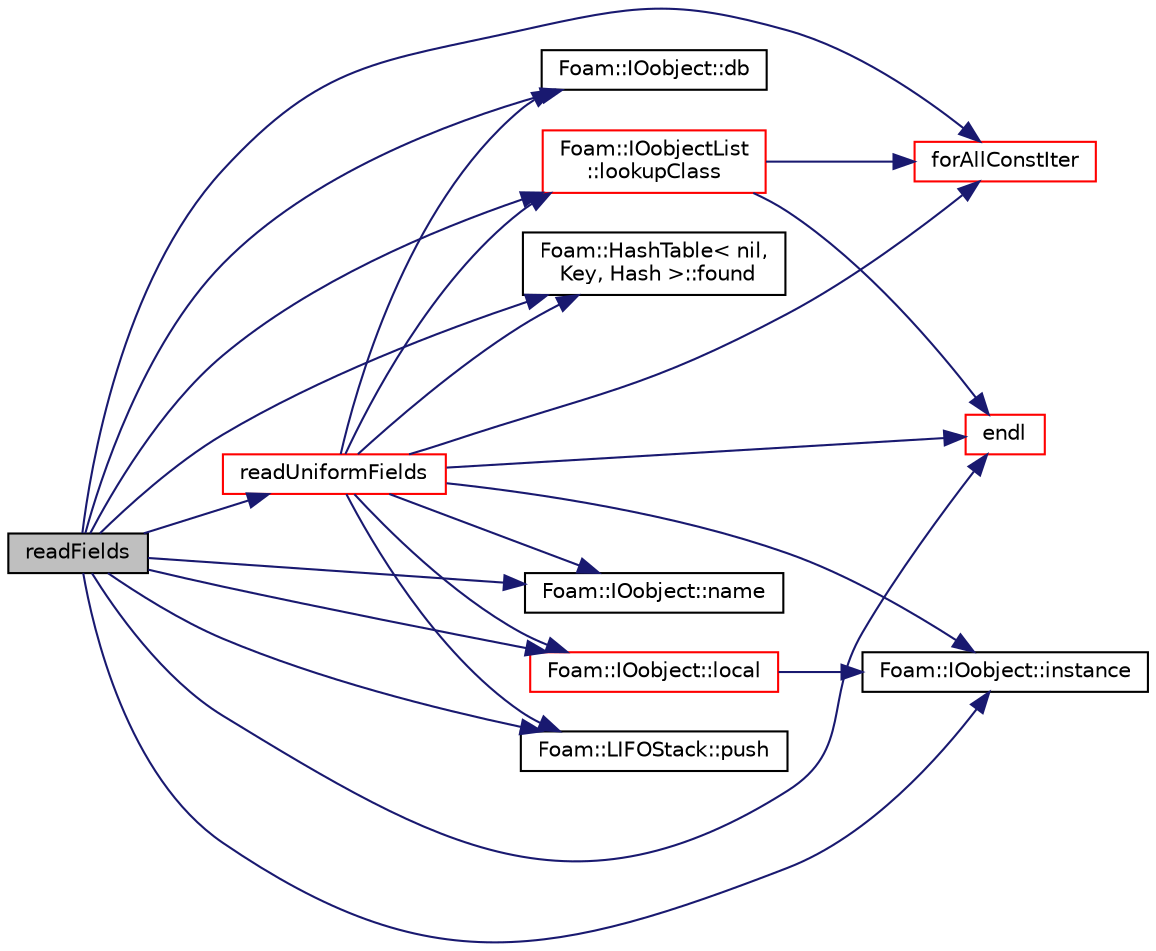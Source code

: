digraph "readFields"
{
  bgcolor="transparent";
  edge [fontname="Helvetica",fontsize="10",labelfontname="Helvetica",labelfontsize="10"];
  node [fontname="Helvetica",fontsize="10",shape=record];
  rankdir="LR";
  Node89721 [label="readFields",height=0.2,width=0.4,color="black", fillcolor="grey75", style="filled", fontcolor="black"];
  Node89721 -> Node89722 [color="midnightblue",fontsize="10",style="solid",fontname="Helvetica"];
  Node89722 [label="Foam::IOobject::db",height=0.2,width=0.4,color="black",URL="$a27249.html#a65cc75d9f80b1df5c3184fb2274a97f1",tooltip="Return the local objectRegistry. "];
  Node89721 -> Node89723 [color="midnightblue",fontsize="10",style="solid",fontname="Helvetica"];
  Node89723 [label="endl",height=0.2,width=0.4,color="red",URL="$a21851.html#a2db8fe02a0d3909e9351bb4275b23ce4",tooltip="Add newline and flush stream. "];
  Node89721 -> Node89725 [color="midnightblue",fontsize="10",style="solid",fontname="Helvetica"];
  Node89725 [label="forAllConstIter",height=0.2,width=0.4,color="red",URL="$a39311.html#ae21e2836509b0fa7f7cedf6493b11b09"];
  Node89721 -> Node90020 [color="midnightblue",fontsize="10",style="solid",fontname="Helvetica"];
  Node90020 [label="Foam::HashTable\< nil,\l Key, Hash \>::found",height=0.2,width=0.4,color="black",URL="$a26841.html#a9a7a02c333e3e98344a1e5b891c4d985",tooltip="Return true if hashedEntry is found in table. "];
  Node89721 -> Node89946 [color="midnightblue",fontsize="10",style="solid",fontname="Helvetica"];
  Node89946 [label="Foam::IOobject::instance",height=0.2,width=0.4,color="black",URL="$a27249.html#acac6de003b420b848571b5064e50ed89"];
  Node89721 -> Node90021 [color="midnightblue",fontsize="10",style="solid",fontname="Helvetica"];
  Node90021 [label="Foam::IOobject::local",height=0.2,width=0.4,color="red",URL="$a27249.html#a039f37f5ce1cc861d53d1b24994e0832"];
  Node90021 -> Node89946 [color="midnightblue",fontsize="10",style="solid",fontname="Helvetica"];
  Node89721 -> Node90023 [color="midnightblue",fontsize="10",style="solid",fontname="Helvetica"];
  Node90023 [label="Foam::IOobjectList\l::lookupClass",height=0.2,width=0.4,color="red",URL="$a27253.html#a7938dcd5dc3e8f28a630433cfa3f2a45",tooltip="Return the list for all IOobjects of a given class. "];
  Node90023 -> Node89725 [color="midnightblue",fontsize="10",style="solid",fontname="Helvetica"];
  Node90023 -> Node89723 [color="midnightblue",fontsize="10",style="solid",fontname="Helvetica"];
  Node89721 -> Node89787 [color="midnightblue",fontsize="10",style="solid",fontname="Helvetica"];
  Node89787 [label="Foam::IOobject::name",height=0.2,width=0.4,color="black",URL="$a27249.html#acc80e00a8ac919288fb55bd14cc88bf6",tooltip="Return name. "];
  Node89721 -> Node90024 [color="midnightblue",fontsize="10",style="solid",fontname="Helvetica"];
  Node90024 [label="Foam::LIFOStack::push",height=0.2,width=0.4,color="black",URL="$a26989.html#ab4a4b468eb84d13d34b9b7fa9a1da7bb",tooltip="Push an element onto the stack. "];
  Node89721 -> Node90025 [color="midnightblue",fontsize="10",style="solid",fontname="Helvetica"];
  Node90025 [label="readUniformFields",height=0.2,width=0.4,color="red",URL="$a21851.html#a16a391e839c17f67020f9e2c9ff1bfba",tooltip="Read the selected UniformDimensionedFields of the specified type. "];
  Node90025 -> Node90023 [color="midnightblue",fontsize="10",style="solid",fontname="Helvetica"];
  Node90025 -> Node89725 [color="midnightblue",fontsize="10",style="solid",fontname="Helvetica"];
  Node90025 -> Node89787 [color="midnightblue",fontsize="10",style="solid",fontname="Helvetica"];
  Node90025 -> Node90020 [color="midnightblue",fontsize="10",style="solid",fontname="Helvetica"];
  Node90025 -> Node89946 [color="midnightblue",fontsize="10",style="solid",fontname="Helvetica"];
  Node90025 -> Node90021 [color="midnightblue",fontsize="10",style="solid",fontname="Helvetica"];
  Node90025 -> Node89722 [color="midnightblue",fontsize="10",style="solid",fontname="Helvetica"];
  Node90025 -> Node90024 [color="midnightblue",fontsize="10",style="solid",fontname="Helvetica"];
  Node90025 -> Node89723 [color="midnightblue",fontsize="10",style="solid",fontname="Helvetica"];
}
